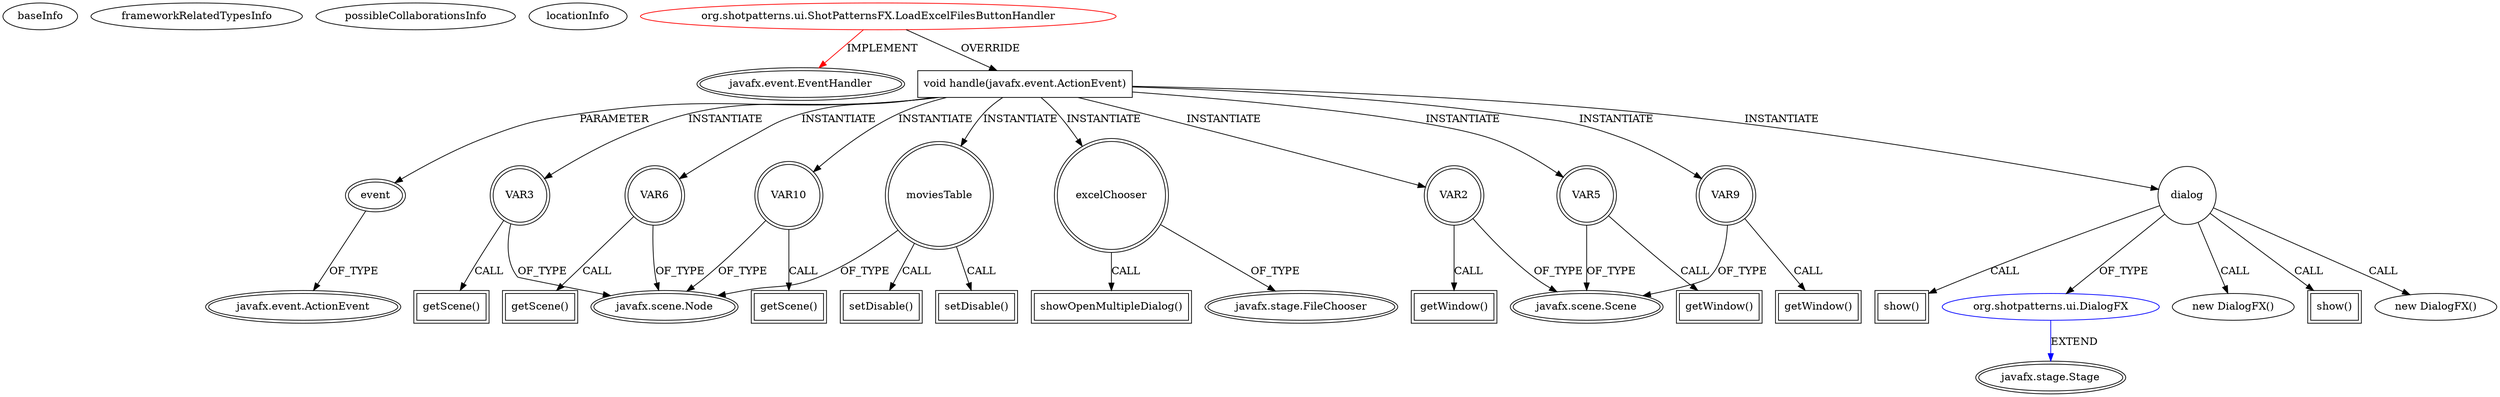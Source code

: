 digraph {
baseInfo[graphId=2232,category="extension_graph",isAnonymous=false,possibleRelation=true]
frameworkRelatedTypesInfo[0="javafx.event.EventHandler"]
possibleCollaborationsInfo[0="2232~OVERRIDING_METHOD_DECLARATION-INSTANTIATION-~javafx.event.EventHandler ~javafx.stage.Stage ~false~false"]
locationInfo[projectName="c1um5y-ShotPatterns",filePath="/c1um5y-ShotPatterns/ShotPatterns-master/src/org/shotpatterns/ui/ShotPatternsFX.java",contextSignature="LoadExcelFilesButtonHandler",graphId="2232"]
0[label="org.shotpatterns.ui.ShotPatternsFX.LoadExcelFilesButtonHandler",vertexType="ROOT_CLIENT_CLASS_DECLARATION",isFrameworkType=false,color=red]
1[label="javafx.event.EventHandler",vertexType="FRAMEWORK_INTERFACE_TYPE",isFrameworkType=true,peripheries=2]
2[label="void handle(javafx.event.ActionEvent)",vertexType="OVERRIDING_METHOD_DECLARATION",isFrameworkType=false,shape=box]
3[label="event",vertexType="PARAMETER_DECLARATION",isFrameworkType=true,peripheries=2]
4[label="javafx.event.ActionEvent",vertexType="FRAMEWORK_CLASS_TYPE",isFrameworkType=true,peripheries=2]
5[label="moviesTable",vertexType="VARIABLE_EXPRESION",isFrameworkType=true,peripheries=2,shape=circle]
7[label="javafx.scene.Node",vertexType="FRAMEWORK_CLASS_TYPE",isFrameworkType=true,peripheries=2]
6[label="setDisable()",vertexType="INSIDE_CALL",isFrameworkType=true,peripheries=2,shape=box]
8[label="excelChooser",vertexType="VARIABLE_EXPRESION",isFrameworkType=true,peripheries=2,shape=circle]
10[label="javafx.stage.FileChooser",vertexType="FRAMEWORK_CLASS_TYPE",isFrameworkType=true,peripheries=2]
9[label="showOpenMultipleDialog()",vertexType="INSIDE_CALL",isFrameworkType=true,peripheries=2,shape=box]
11[label="VAR2",vertexType="VARIABLE_EXPRESION",isFrameworkType=true,peripheries=2,shape=circle]
13[label="javafx.scene.Scene",vertexType="FRAMEWORK_CLASS_TYPE",isFrameworkType=true,peripheries=2]
12[label="getWindow()",vertexType="INSIDE_CALL",isFrameworkType=true,peripheries=2,shape=box]
14[label="VAR3",vertexType="VARIABLE_EXPRESION",isFrameworkType=true,peripheries=2,shape=circle]
15[label="getScene()",vertexType="INSIDE_CALL",isFrameworkType=true,peripheries=2,shape=box]
18[label="dialog",vertexType="VARIABLE_EXPRESION",isFrameworkType=false,shape=circle]
19[label="org.shotpatterns.ui.DialogFX",vertexType="REFERENCE_CLIENT_CLASS_DECLARATION",isFrameworkType=false,color=blue]
20[label="javafx.stage.Stage",vertexType="FRAMEWORK_CLASS_TYPE",isFrameworkType=true,peripheries=2]
17[label="new DialogFX()",vertexType="CONSTRUCTOR_CALL",isFrameworkType=false]
21[label="VAR5",vertexType="VARIABLE_EXPRESION",isFrameworkType=true,peripheries=2,shape=circle]
22[label="getWindow()",vertexType="INSIDE_CALL",isFrameworkType=true,peripheries=2,shape=box]
24[label="VAR6",vertexType="VARIABLE_EXPRESION",isFrameworkType=true,peripheries=2,shape=circle]
25[label="getScene()",vertexType="INSIDE_CALL",isFrameworkType=true,peripheries=2,shape=box]
28[label="show()",vertexType="INSIDE_CALL",isFrameworkType=true,peripheries=2,shape=box]
29[label="new DialogFX()",vertexType="CONSTRUCTOR_CALL",isFrameworkType=false]
31[label="VAR9",vertexType="VARIABLE_EXPRESION",isFrameworkType=true,peripheries=2,shape=circle]
32[label="getWindow()",vertexType="INSIDE_CALL",isFrameworkType=true,peripheries=2,shape=box]
34[label="VAR10",vertexType="VARIABLE_EXPRESION",isFrameworkType=true,peripheries=2,shape=circle]
35[label="getScene()",vertexType="INSIDE_CALL",isFrameworkType=true,peripheries=2,shape=box]
38[label="show()",vertexType="INSIDE_CALL",isFrameworkType=true,peripheries=2,shape=box]
40[label="setDisable()",vertexType="INSIDE_CALL",isFrameworkType=true,peripheries=2,shape=box]
0->1[label="IMPLEMENT",color=red]
0->2[label="OVERRIDE"]
3->4[label="OF_TYPE"]
2->3[label="PARAMETER"]
2->5[label="INSTANTIATE"]
5->7[label="OF_TYPE"]
5->6[label="CALL"]
2->8[label="INSTANTIATE"]
8->10[label="OF_TYPE"]
8->9[label="CALL"]
2->11[label="INSTANTIATE"]
11->13[label="OF_TYPE"]
11->12[label="CALL"]
2->14[label="INSTANTIATE"]
14->7[label="OF_TYPE"]
14->15[label="CALL"]
2->18[label="INSTANTIATE"]
19->20[label="EXTEND",color=blue]
18->19[label="OF_TYPE"]
18->17[label="CALL"]
2->21[label="INSTANTIATE"]
21->13[label="OF_TYPE"]
21->22[label="CALL"]
2->24[label="INSTANTIATE"]
24->7[label="OF_TYPE"]
24->25[label="CALL"]
18->28[label="CALL"]
18->29[label="CALL"]
2->31[label="INSTANTIATE"]
31->13[label="OF_TYPE"]
31->32[label="CALL"]
2->34[label="INSTANTIATE"]
34->7[label="OF_TYPE"]
34->35[label="CALL"]
18->38[label="CALL"]
5->40[label="CALL"]
}
